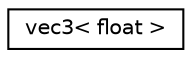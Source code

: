 digraph "Graphical Class Hierarchy"
{
 // LATEX_PDF_SIZE
  edge [fontname="Helvetica",fontsize="10",labelfontname="Helvetica",labelfontsize="10"];
  node [fontname="Helvetica",fontsize="10",shape=record];
  rankdir="LR";
  Node0 [label="vec3\< float \>",height=0.2,width=0.4,color="black", fillcolor="white", style="filled",URL="$structvec3.html",tooltip=" "];
}
